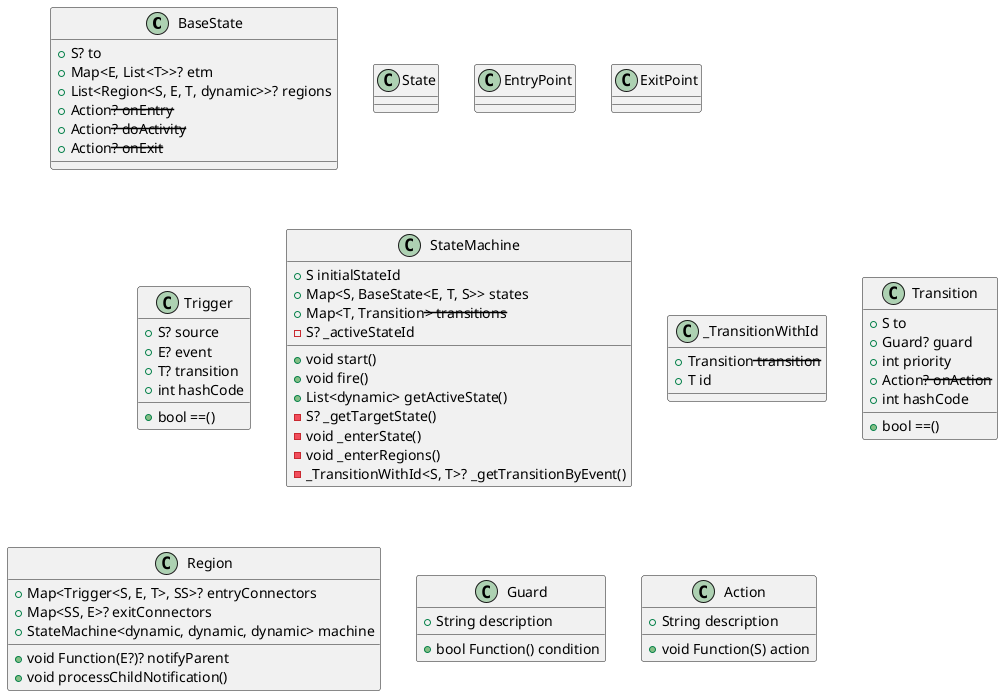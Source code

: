 @startuml
set namespaceSeparator ::
!startsub SM
class "BaseState" {
  +S? to
  +Map<E, List<T>>? etm
  +List<Region<S, E, T, dynamic>>? regions
  +Action<S>? onEntry
  +Action<S>? doActivity
  +Action<S>? onExit
}

class "State" {
}

class "EntryPoint" {
}

class "ExitPoint" {
}

class "Trigger" {
  +S? source
  +E? event
  +T? transition
  +int hashCode
  +bool ==()
}

class "StateMachine" {
  +S initialStateId
  +Map<S, BaseState<E, T, S>> states
  +Map<T, Transition<S>> transitions
  -S? _activeStateId
  +void start()
  +void fire()
  +List<dynamic> getActiveState()
  -S? _getTargetState()
  -void _enterState()
  -void _enterRegions()
  -_TransitionWithId<S, T>? _getTransitionByEvent()
}

class "_TransitionWithId" {
  +Transition<S> transition
  +T id
}

class "Transition" {
  +S to
  +Guard? guard
  +int priority
  +Action<S>? onAction
  +int hashCode
  +bool ==()
}

class "Region" {
  +Map<Trigger<S, E, T>, SS>? entryConnectors
  +Map<SS, E>? exitConnectors
  +StateMachine<dynamic, dynamic, dynamic> machine
  +void Function(E?)? notifyParent
  +void processChildNotification()
}

class "Guard" {
  +bool Function() condition
  +String description
}

class "Action" {
  +String description
  +void Function(S) action
}

!endsub
@enduml
